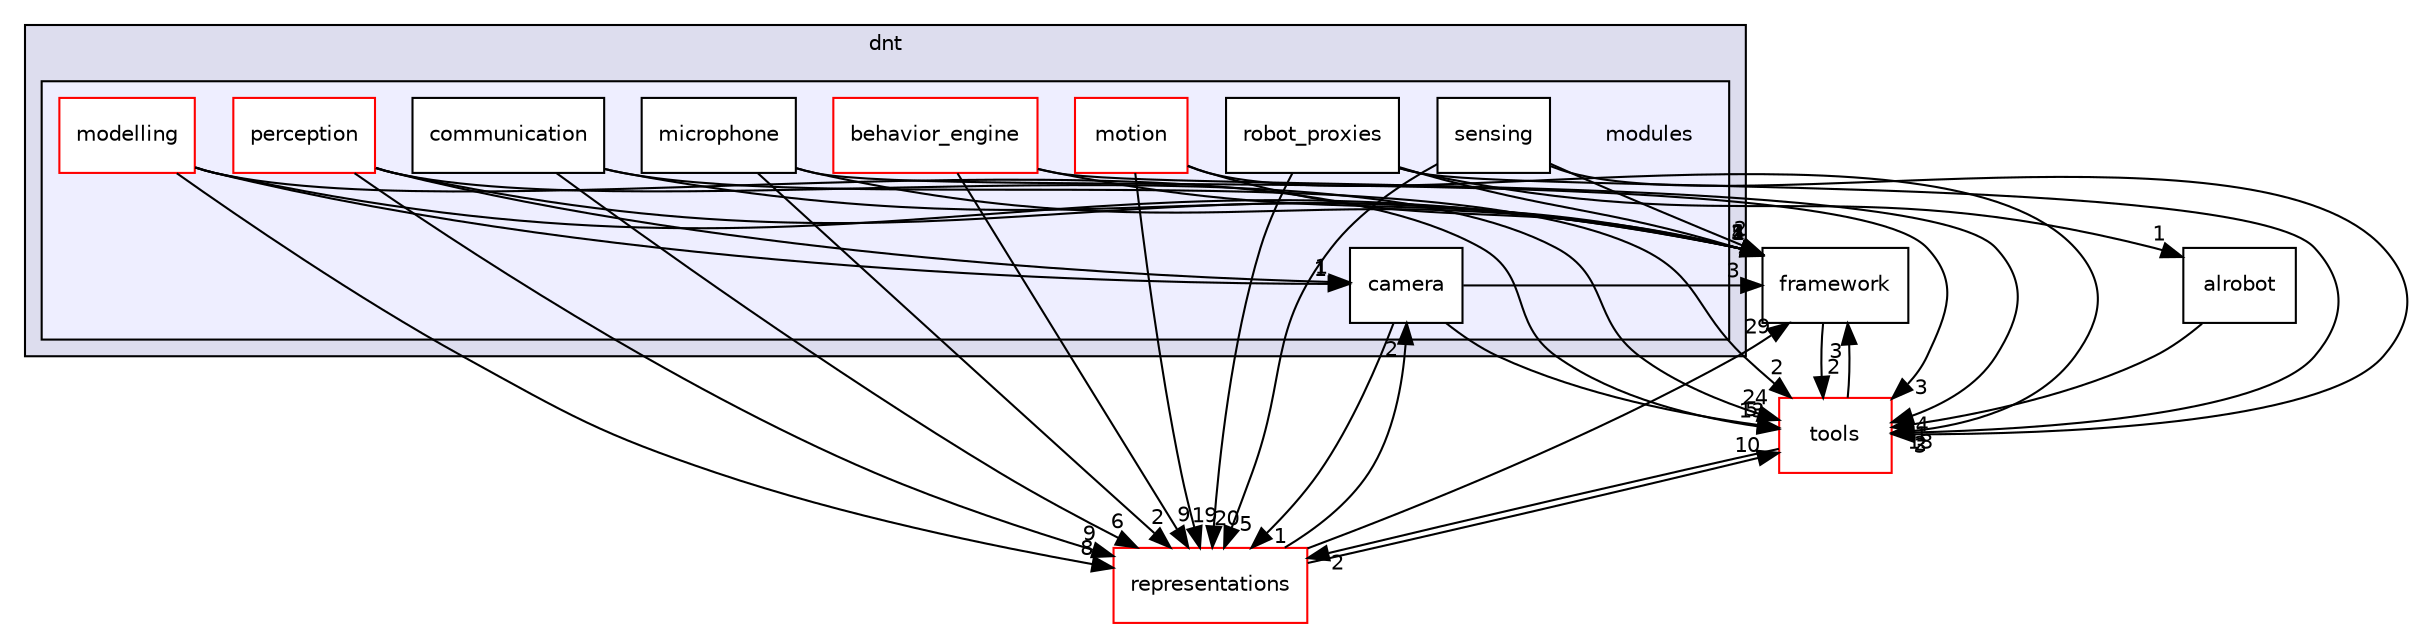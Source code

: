 digraph "source/dnt/modules" {
  compound=true
  node [ fontsize="10", fontname="Helvetica"];
  edge [ labelfontsize="10", labelfontname="Helvetica"];
  subgraph clusterdir_9f21cc5e450a8709b82f92c61a1cfea7 {
    graph [ bgcolor="#ddddee", pencolor="black", label="dnt" fontname="Helvetica", fontsize="10", URL="dir_9f21cc5e450a8709b82f92c61a1cfea7.html"]
  subgraph clusterdir_ad53b0f4bec322963e2f3b44cd4ccbea {
    graph [ bgcolor="#eeeeff", pencolor="black", label="" URL="dir_ad53b0f4bec322963e2f3b44cd4ccbea.html"];
    dir_ad53b0f4bec322963e2f3b44cd4ccbea [shape=plaintext label="modules"];
    dir_7d23d42f499e6e5431c31cae4b00464a [shape=box label="behavior_engine" color="red" fillcolor="white" style="filled" URL="dir_7d23d42f499e6e5431c31cae4b00464a.html"];
    dir_d5bdfd12cdf0f5b5df18e59b9335c4ec [shape=box label="camera" color="black" fillcolor="white" style="filled" URL="dir_d5bdfd12cdf0f5b5df18e59b9335c4ec.html"];
    dir_e7fdeef75ae6daa173ca7890866214b2 [shape=box label="communication" color="black" fillcolor="white" style="filled" URL="dir_e7fdeef75ae6daa173ca7890866214b2.html"];
    dir_5977ef83b3eb887778aeb12745b20a8c [shape=box label="microphone" color="black" fillcolor="white" style="filled" URL="dir_5977ef83b3eb887778aeb12745b20a8c.html"];
    dir_0d75757459bd047dcba0cd51592c913d [shape=box label="modelling" color="red" fillcolor="white" style="filled" URL="dir_0d75757459bd047dcba0cd51592c913d.html"];
    dir_33ffc2a4bc62da3126c0c95ab41e34e1 [shape=box label="motion" color="red" fillcolor="white" style="filled" URL="dir_33ffc2a4bc62da3126c0c95ab41e34e1.html"];
    dir_901e1d06eca60fab0c757859e00e84e9 [shape=box label="perception" color="red" fillcolor="white" style="filled" URL="dir_901e1d06eca60fab0c757859e00e84e9.html"];
    dir_7dc28909c8b500657b4ac4779d8d634d [shape=box label="robot_proxies" color="black" fillcolor="white" style="filled" URL="dir_7dc28909c8b500657b4ac4779d8d634d.html"];
    dir_23bb7647ef657ecbc7141c915653729f [shape=box label="sensing" color="black" fillcolor="white" style="filled" URL="dir_23bb7647ef657ecbc7141c915653729f.html"];
  }
  }
  dir_d108a8a52eeac75b0e597769f03f48e5 [shape=box label="framework" URL="dir_d108a8a52eeac75b0e597769f03f48e5.html"];
  dir_5d0042f909018ce5a6e6ef6ccdf4504c [shape=box label="tools" fillcolor="white" style="filled" color="red" URL="dir_5d0042f909018ce5a6e6ef6ccdf4504c.html"];
  dir_ffe3ad53f1ced0e013eef8ad4adffcb5 [shape=box label="representations" fillcolor="white" style="filled" color="red" URL="dir_ffe3ad53f1ced0e013eef8ad4adffcb5.html"];
  dir_200c131c98faa57222cd4a46d15c5ac4 [shape=box label="alrobot" URL="dir_200c131c98faa57222cd4a46d15c5ac4.html"];
  dir_901e1d06eca60fab0c757859e00e84e9->dir_d108a8a52eeac75b0e597769f03f48e5 [headlabel="5", labeldistance=1.5 headhref="dir_000021_000003.html"];
  dir_901e1d06eca60fab0c757859e00e84e9->dir_d5bdfd12cdf0f5b5df18e59b9335c4ec [headlabel="1", labeldistance=1.5 headhref="dir_000021_000011.html"];
  dir_901e1d06eca60fab0c757859e00e84e9->dir_5d0042f909018ce5a6e6ef6ccdf4504c [headlabel="24", labeldistance=1.5 headhref="dir_000021_000037.html"];
  dir_901e1d06eca60fab0c757859e00e84e9->dir_ffe3ad53f1ced0e013eef8ad4adffcb5 [headlabel="9", labeldistance=1.5 headhref="dir_000021_000027.html"];
  dir_5977ef83b3eb887778aeb12745b20a8c->dir_d108a8a52eeac75b0e597769f03f48e5 [headlabel="1", labeldistance=1.5 headhref="dir_000014_000003.html"];
  dir_5977ef83b3eb887778aeb12745b20a8c->dir_5d0042f909018ce5a6e6ef6ccdf4504c [headlabel="3", labeldistance=1.5 headhref="dir_000014_000037.html"];
  dir_5977ef83b3eb887778aeb12745b20a8c->dir_ffe3ad53f1ced0e013eef8ad4adffcb5 [headlabel="2", labeldistance=1.5 headhref="dir_000014_000027.html"];
  dir_7dc28909c8b500657b4ac4779d8d634d->dir_d108a8a52eeac75b0e597769f03f48e5 [headlabel="1", labeldistance=1.5 headhref="dir_000025_000003.html"];
  dir_7dc28909c8b500657b4ac4779d8d634d->dir_5d0042f909018ce5a6e6ef6ccdf4504c [headlabel="2", labeldistance=1.5 headhref="dir_000025_000037.html"];
  dir_7dc28909c8b500657b4ac4779d8d634d->dir_ffe3ad53f1ced0e013eef8ad4adffcb5 [headlabel="20", labeldistance=1.5 headhref="dir_000025_000027.html"];
  dir_7dc28909c8b500657b4ac4779d8d634d->dir_200c131c98faa57222cd4a46d15c5ac4 [headlabel="1", labeldistance=1.5 headhref="dir_000025_000001.html"];
  dir_d108a8a52eeac75b0e597769f03f48e5->dir_5d0042f909018ce5a6e6ef6ccdf4504c [headlabel="2", labeldistance=1.5 headhref="dir_000003_000037.html"];
  dir_0d75757459bd047dcba0cd51592c913d->dir_d108a8a52eeac75b0e597769f03f48e5 [headlabel="3", labeldistance=1.5 headhref="dir_000015_000003.html"];
  dir_0d75757459bd047dcba0cd51592c913d->dir_d5bdfd12cdf0f5b5df18e59b9335c4ec [headlabel="1", labeldistance=1.5 headhref="dir_000015_000011.html"];
  dir_0d75757459bd047dcba0cd51592c913d->dir_5d0042f909018ce5a6e6ef6ccdf4504c [headlabel="13", labeldistance=1.5 headhref="dir_000015_000037.html"];
  dir_0d75757459bd047dcba0cd51592c913d->dir_ffe3ad53f1ced0e013eef8ad4adffcb5 [headlabel="8", labeldistance=1.5 headhref="dir_000015_000027.html"];
  dir_5d0042f909018ce5a6e6ef6ccdf4504c->dir_d108a8a52eeac75b0e597769f03f48e5 [headlabel="3", labeldistance=1.5 headhref="dir_000037_000003.html"];
  dir_5d0042f909018ce5a6e6ef6ccdf4504c->dir_ffe3ad53f1ced0e013eef8ad4adffcb5 [headlabel="2", labeldistance=1.5 headhref="dir_000037_000027.html"];
  dir_d5bdfd12cdf0f5b5df18e59b9335c4ec->dir_d108a8a52eeac75b0e597769f03f48e5 [headlabel="3", labeldistance=1.5 headhref="dir_000011_000003.html"];
  dir_d5bdfd12cdf0f5b5df18e59b9335c4ec->dir_5d0042f909018ce5a6e6ef6ccdf4504c [headlabel="5", labeldistance=1.5 headhref="dir_000011_000037.html"];
  dir_d5bdfd12cdf0f5b5df18e59b9335c4ec->dir_ffe3ad53f1ced0e013eef8ad4adffcb5 [headlabel="1", labeldistance=1.5 headhref="dir_000011_000027.html"];
  dir_33ffc2a4bc62da3126c0c95ab41e34e1->dir_d108a8a52eeac75b0e597769f03f48e5 [headlabel="4", labeldistance=1.5 headhref="dir_000017_000003.html"];
  dir_33ffc2a4bc62da3126c0c95ab41e34e1->dir_5d0042f909018ce5a6e6ef6ccdf4504c [headlabel="13", labeldistance=1.5 headhref="dir_000017_000037.html"];
  dir_33ffc2a4bc62da3126c0c95ab41e34e1->dir_ffe3ad53f1ced0e013eef8ad4adffcb5 [headlabel="19", labeldistance=1.5 headhref="dir_000017_000027.html"];
  dir_7d23d42f499e6e5431c31cae4b00464a->dir_d108a8a52eeac75b0e597769f03f48e5 [headlabel="1", labeldistance=1.5 headhref="dir_000007_000003.html"];
  dir_7d23d42f499e6e5431c31cae4b00464a->dir_5d0042f909018ce5a6e6ef6ccdf4504c [headlabel="4", labeldistance=1.5 headhref="dir_000007_000037.html"];
  dir_7d23d42f499e6e5431c31cae4b00464a->dir_ffe3ad53f1ced0e013eef8ad4adffcb5 [headlabel="9", labeldistance=1.5 headhref="dir_000007_000027.html"];
  dir_e7fdeef75ae6daa173ca7890866214b2->dir_d108a8a52eeac75b0e597769f03f48e5 [headlabel="2", labeldistance=1.5 headhref="dir_000012_000003.html"];
  dir_e7fdeef75ae6daa173ca7890866214b2->dir_5d0042f909018ce5a6e6ef6ccdf4504c [headlabel="2", labeldistance=1.5 headhref="dir_000012_000037.html"];
  dir_e7fdeef75ae6daa173ca7890866214b2->dir_ffe3ad53f1ced0e013eef8ad4adffcb5 [headlabel="6", labeldistance=1.5 headhref="dir_000012_000027.html"];
  dir_23bb7647ef657ecbc7141c915653729f->dir_d108a8a52eeac75b0e597769f03f48e5 [headlabel="2", labeldistance=1.5 headhref="dir_000026_000003.html"];
  dir_23bb7647ef657ecbc7141c915653729f->dir_5d0042f909018ce5a6e6ef6ccdf4504c [headlabel="3", labeldistance=1.5 headhref="dir_000026_000037.html"];
  dir_23bb7647ef657ecbc7141c915653729f->dir_ffe3ad53f1ced0e013eef8ad4adffcb5 [headlabel="5", labeldistance=1.5 headhref="dir_000026_000027.html"];
  dir_ffe3ad53f1ced0e013eef8ad4adffcb5->dir_d108a8a52eeac75b0e597769f03f48e5 [headlabel="29", labeldistance=1.5 headhref="dir_000027_000003.html"];
  dir_ffe3ad53f1ced0e013eef8ad4adffcb5->dir_d5bdfd12cdf0f5b5df18e59b9335c4ec [headlabel="2", labeldistance=1.5 headhref="dir_000027_000011.html"];
  dir_ffe3ad53f1ced0e013eef8ad4adffcb5->dir_5d0042f909018ce5a6e6ef6ccdf4504c [headlabel="10", labeldistance=1.5 headhref="dir_000027_000037.html"];
  dir_200c131c98faa57222cd4a46d15c5ac4->dir_5d0042f909018ce5a6e6ef6ccdf4504c [headlabel="1", labeldistance=1.5 headhref="dir_000001_000037.html"];
}

